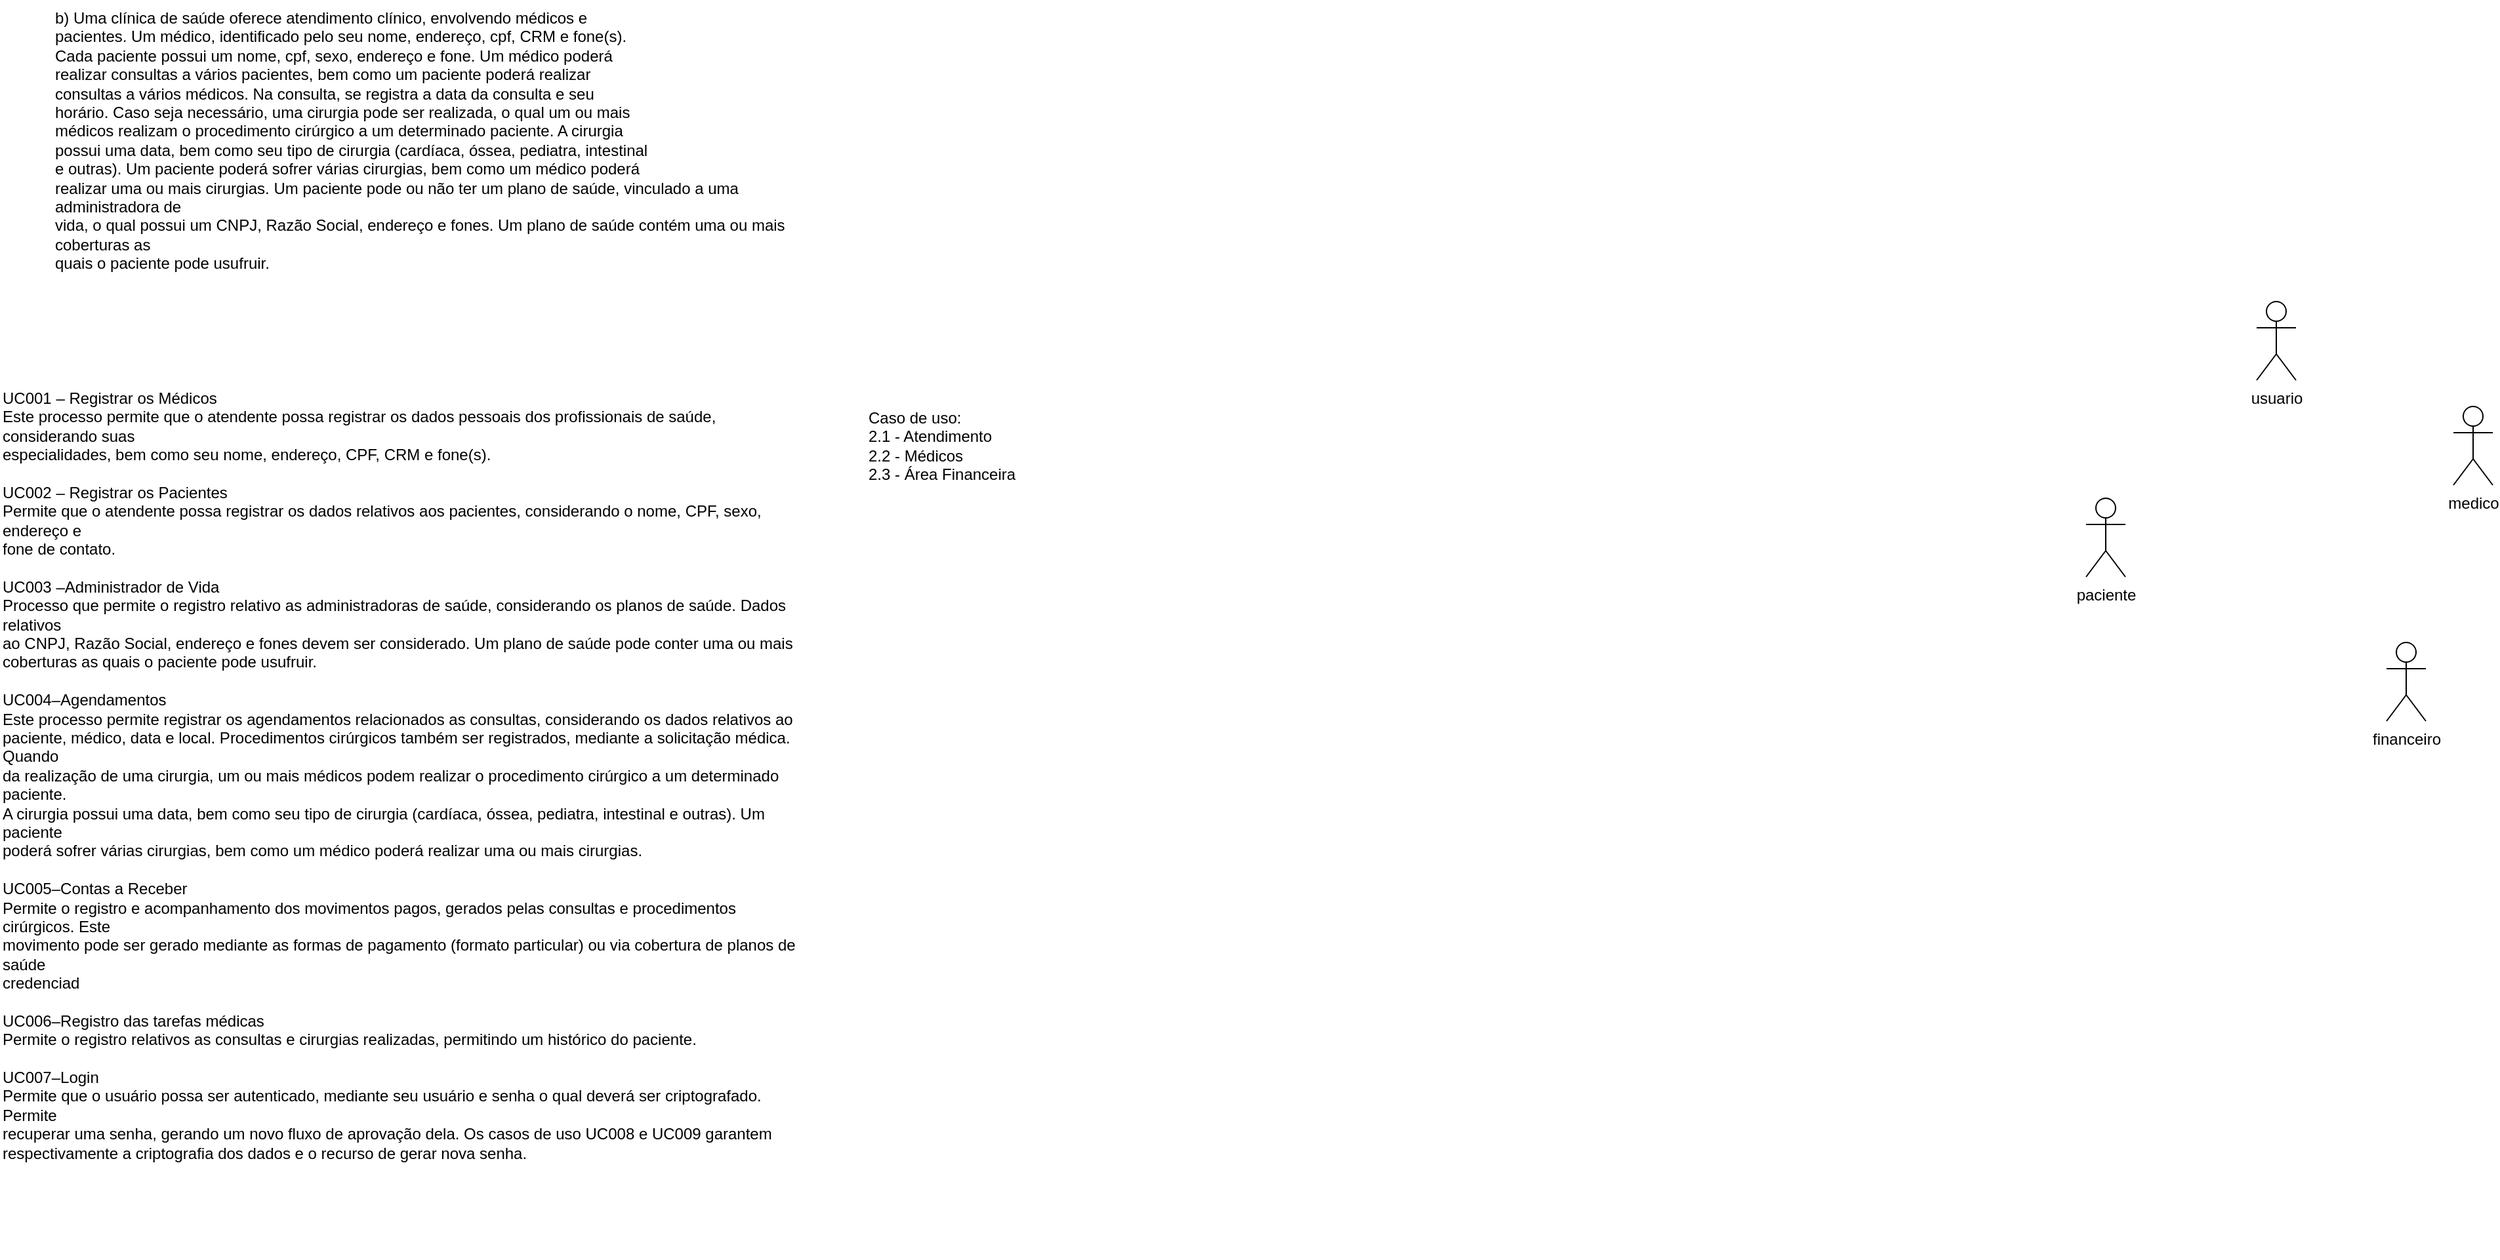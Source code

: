 <mxfile version="24.3.1" type="github">
  <diagram name="Página-1" id="kle034nBcpIm8sLm_HMZ">
    <mxGraphModel dx="1177" dy="468" grid="1" gridSize="10" guides="1" tooltips="1" connect="1" arrows="1" fold="1" page="1" pageScale="1" pageWidth="827" pageHeight="1169" math="0" shadow="0">
      <root>
        <mxCell id="0" />
        <mxCell id="1" parent="0" />
        <mxCell id="uSbZmD1hKaF5ep1M6cqf-1" value="usuario" style="shape=umlActor;verticalLabelPosition=bottom;verticalAlign=top;html=1;outlineConnect=0;" parent="1" vertex="1">
          <mxGeometry x="1730" y="240" width="30" height="60" as="geometry" />
        </mxCell>
        <mxCell id="uSbZmD1hKaF5ep1M6cqf-2" value="medico&lt;div&gt;&lt;br&gt;&lt;/div&gt;" style="shape=umlActor;verticalLabelPosition=bottom;verticalAlign=top;html=1;outlineConnect=0;" parent="1" vertex="1">
          <mxGeometry x="1880" y="320" width="30" height="60" as="geometry" />
        </mxCell>
        <mxCell id="uSbZmD1hKaF5ep1M6cqf-3" value="paciente&lt;div&gt;&lt;br&gt;&lt;/div&gt;&lt;div&gt;&lt;br&gt;&lt;/div&gt;" style="shape=umlActor;verticalLabelPosition=bottom;verticalAlign=top;html=1;outlineConnect=0;" parent="1" vertex="1">
          <mxGeometry x="1600" y="390" width="30" height="60" as="geometry" />
        </mxCell>
        <mxCell id="uSbZmD1hKaF5ep1M6cqf-4" value="financeiro&lt;div&gt;&lt;br&gt;&lt;/div&gt;" style="shape=umlActor;verticalLabelPosition=bottom;verticalAlign=top;html=1;outlineConnect=0;" parent="1" vertex="1">
          <mxGeometry x="1829" y="500" width="30" height="60" as="geometry" />
        </mxCell>
        <mxCell id="KJCTL0xcXzNYVvfliB-h-1" value="b) Uma clínica de saúde oferece atendimento clínico, envolvendo médicos e&#xa;pacientes. Um médico, identificado pelo seu nome, endereço, cpf, CRM e fone(s).&#xa;Cada paciente possui um nome, cpf, sexo, endereço e fone. Um médico poderá&#xa;realizar consultas a vários pacientes, bem como um paciente poderá realizar&#xa;consultas a vários médicos. Na consulta, se registra a data da consulta e seu&#xa;horário. Caso seja necessário, uma cirurgia pode ser realizada, o qual um ou mais&#xa;médicos realizam o procedimento cirúrgico a um determinado paciente. A cirurgia&#xa;possui uma data, bem como seu tipo de cirurgia (cardíaca, óssea, pediatra, intestinal&#xa;e outras). Um paciente poderá sofrer várias cirurgias, bem como um médico poderá&#xa;realizar uma ou mais cirurgias. Um paciente pode ou não ter um plano de saúde, vinculado a uma administradora de&#xa;vida, o qual possui um CNPJ, Razão Social, endereço e fones. Um plano de saúde contém uma ou mais coberturas as&#xa;quais o paciente pode usufruir." style="text;whiteSpace=wrap;html=1;" vertex="1" parent="1">
          <mxGeometry x="50" y="10" width="560" height="220" as="geometry" />
        </mxCell>
        <mxCell id="KJCTL0xcXzNYVvfliB-h-2" value="UC001 – Registrar os Médicos&lt;br&gt;Este processo permite que o atendente possa registrar os dados pessoais dos profissionais de saúde, considerando suas&lt;br&gt;especialidades, bem como seu nome, endereço, CPF, CRM e fone(s).&lt;div&gt;&lt;br&gt;UC002 – Registrar os Pacientes&lt;br&gt;Permite que o atendente possa registrar os dados relativos aos pacientes, considerando o nome, CPF, sexo, endereço e&lt;br&gt;fone de contato.&lt;/div&gt;&lt;div&gt;&lt;br&gt;UC003 –Administrador de Vida&lt;br&gt;Processo que permite o registro relativo as administradoras de saúde, considerando os planos de saúde. Dados relativos&lt;br&gt;ao CNPJ, Razão Social, endereço e fones devem ser considerado. Um plano de saúde pode conter uma ou mais&lt;br&gt;coberturas as quais o paciente pode usufruir.&lt;/div&gt;&lt;div&gt;&lt;br&gt;UC004–Agendamentos&lt;br&gt;Este processo permite registrar os agendamentos relacionados as consultas, considerando os dados relativos ao&lt;br&gt;paciente, médico, data e local. Procedimentos cirúrgicos também ser registrados, mediante a solicitação médica. Quando&lt;br&gt;da realização de uma cirurgia, um ou mais médicos podem realizar o procedimento cirúrgico a um determinado paciente.&lt;br&gt;A cirurgia possui uma data, bem como seu tipo de cirurgia (cardíaca, óssea, pediatra, intestinal e outras). Um paciente&lt;br&gt;poderá sofrer várias cirurgias, bem como um médico poderá realizar uma ou mais cirurgias.&lt;/div&gt;&lt;div&gt;&lt;br&gt;UC005–Contas a Receber&lt;br&gt;Permite o registro e acompanhamento dos movimentos pagos, gerados pelas consultas e procedimentos cirúrgicos. Este&lt;br&gt;movimento pode ser gerado mediante as formas de pagamento (formato particular) ou via cobertura de planos de saúde&lt;br&gt;credenciad&lt;div&gt;&lt;br&gt;&lt;div&gt;UC006–Registro das tarefas médicas&lt;br&gt;Permite o registro relativos as consultas e cirurgias realizadas, permitindo um histórico do paciente.&lt;br&gt;&lt;br&gt;&lt;/div&gt;&lt;div&gt;UC007–Login&lt;br&gt;Permite que o usuário possa ser autenticado, mediante seu usuário e senha o qual deverá ser criptografado. Permite&lt;br&gt;recuperar uma senha, gerando um novo fluxo de aprovação dela. Os casos de uso UC008 e UC009 garantem&lt;br&gt;respectivamente a criptografia dos dados e o recurso de gerar nova senha.&lt;br&gt;&lt;/div&gt;&lt;/div&gt;&lt;/div&gt;" style="text;whiteSpace=wrap;html=1;" vertex="1" parent="1">
          <mxGeometry x="10" y="300" width="610" height="670" as="geometry" />
        </mxCell>
        <mxCell id="KJCTL0xcXzNYVvfliB-h-3" value="&lt;div&gt;Caso de uso:&lt;/div&gt;2.1 - Atendimento&amp;nbsp;&lt;div&gt;2.2 - Médicos&amp;nbsp;&lt;/div&gt;&lt;div&gt;2.3 - Área Financeira&lt;/div&gt;" style="text;whiteSpace=wrap;html=1;" vertex="1" parent="1">
          <mxGeometry x="670" y="315" width="320" height="70" as="geometry" />
        </mxCell>
      </root>
    </mxGraphModel>
  </diagram>
</mxfile>
